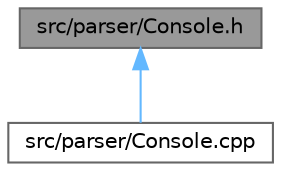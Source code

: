 digraph "src/parser/Console.h"
{
 // LATEX_PDF_SIZE
  bgcolor="transparent";
  edge [fontname=Helvetica,fontsize=10,labelfontname=Helvetica,labelfontsize=10];
  node [fontname=Helvetica,fontsize=10,shape=box,height=0.2,width=0.4];
  Node1 [id="Node000001",label="src/parser/Console.h",height=0.2,width=0.4,color="gray40", fillcolor="grey60", style="filled", fontcolor="black",tooltip="Declaration of the console parser class for csvhelper."];
  Node1 -> Node2 [id="edge1_Node000001_Node000002",dir="back",color="steelblue1",style="solid",tooltip=" "];
  Node2 [id="Node000002",label="src/parser/Console.cpp",height=0.2,width=0.4,color="grey40", fillcolor="white", style="filled",URL="$_console_8cpp.html",tooltip="Functions for console parser of csvhelper."];
}
